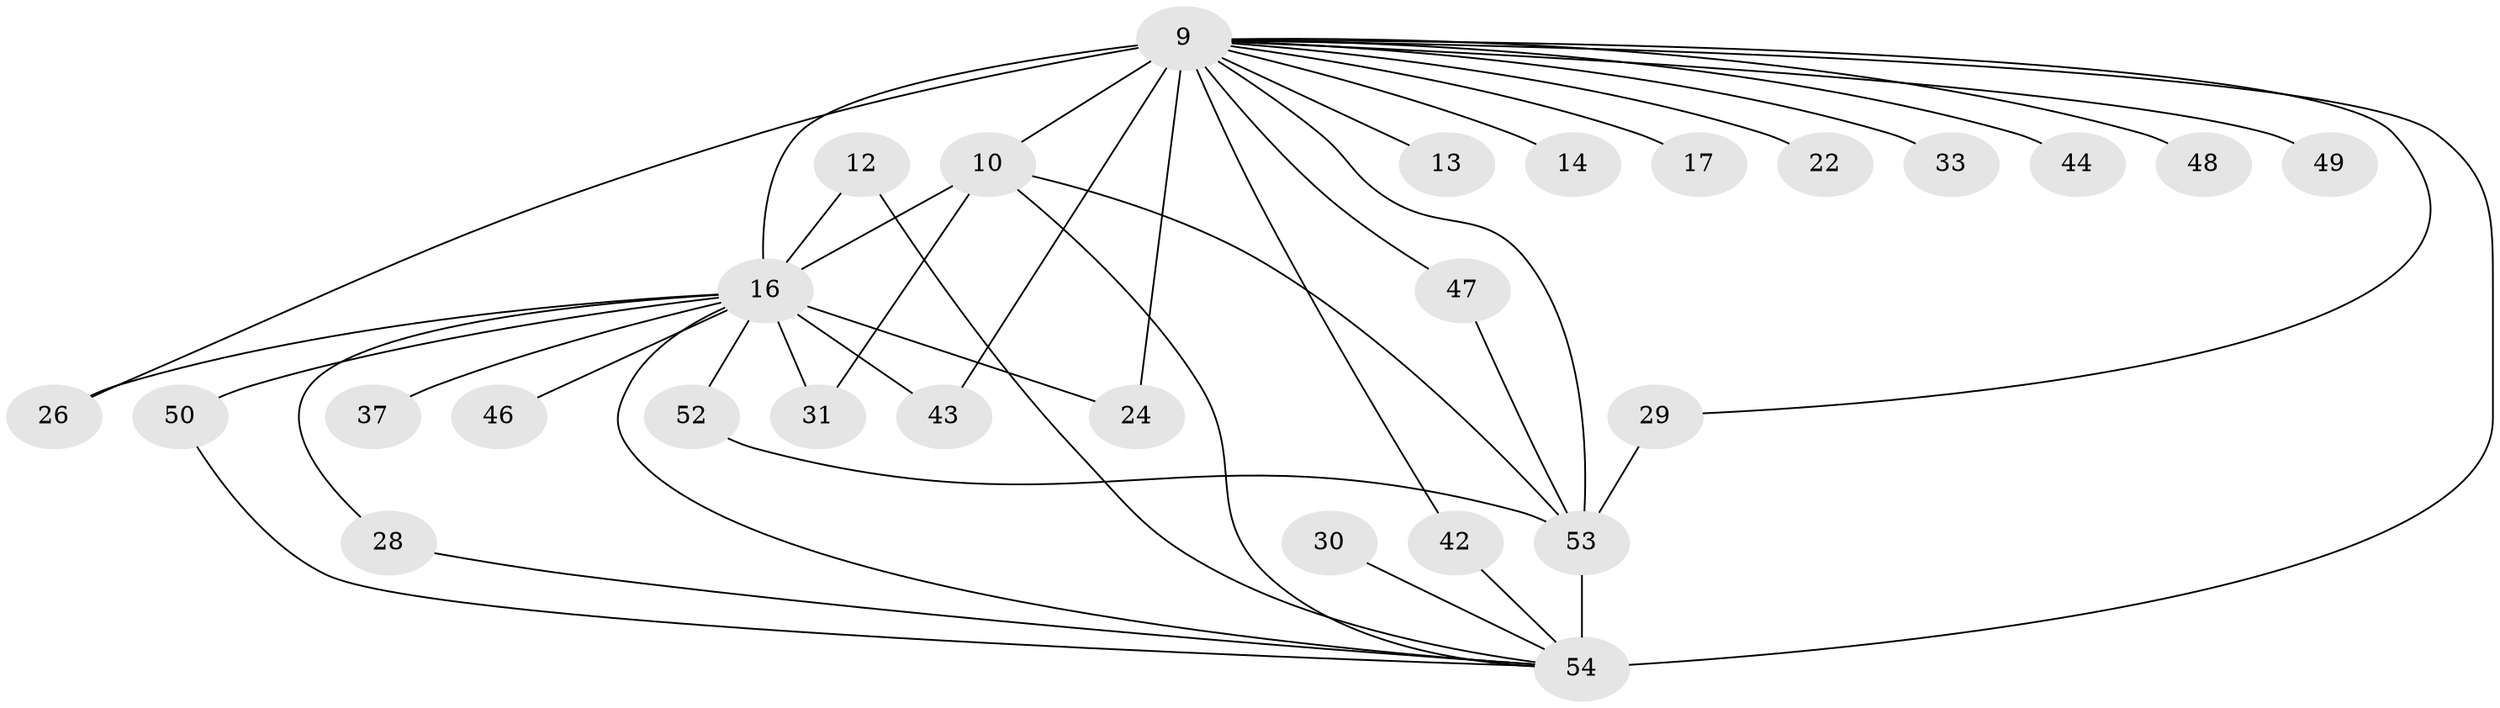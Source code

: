 // original degree distribution, {15: 0.018518518518518517, 19: 0.018518518518518517, 17: 0.037037037037037035, 12: 0.018518518518518517, 24: 0.018518518518518517, 14: 0.018518518518518517, 11: 0.037037037037037035, 16: 0.018518518518518517, 4: 0.05555555555555555, 2: 0.6111111111111112, 6: 0.037037037037037035, 5: 0.018518518518518517, 3: 0.09259259259259259}
// Generated by graph-tools (version 1.1) at 2025/45/03/09/25 04:45:51]
// undirected, 27 vertices, 42 edges
graph export_dot {
graph [start="1"]
  node [color=gray90,style=filled];
  9 [super="+2+5"];
  10 [super="+8"];
  12;
  13;
  14;
  16 [super="+7"];
  17;
  22;
  24;
  26;
  28;
  29 [super="+27"];
  30;
  31;
  33;
  37;
  42 [super="+32"];
  43 [super="+34+41"];
  44 [super="+23"];
  46;
  47;
  48;
  49;
  50 [super="+35"];
  52;
  53 [super="+36+51+25+45+40"];
  54 [super="+39"];
  9 -- 10 [weight=8];
  9 -- 33 [weight=2];
  9 -- 48 [weight=2];
  9 -- 49 [weight=2];
  9 -- 13 [weight=2];
  9 -- 17;
  9 -- 22 [weight=2];
  9 -- 26;
  9 -- 54 [weight=6];
  9 -- 14 [weight=2];
  9 -- 16 [weight=13];
  9 -- 24;
  9 -- 29;
  9 -- 42;
  9 -- 43 [weight=4];
  9 -- 44 [weight=3];
  9 -- 47;
  9 -- 53 [weight=2];
  10 -- 31;
  10 -- 53 [weight=3];
  10 -- 54 [weight=2];
  10 -- 16 [weight=6];
  12 -- 54;
  12 -- 16;
  16 -- 37;
  16 -- 43;
  16 -- 46 [weight=2];
  16 -- 50 [weight=2];
  16 -- 52;
  16 -- 54 [weight=3];
  16 -- 24;
  16 -- 26;
  16 -- 28;
  16 -- 31;
  28 -- 54;
  29 -- 53 [weight=2];
  30 -- 54;
  42 -- 54 [weight=2];
  47 -- 53;
  50 -- 54;
  52 -- 53;
  53 -- 54 [weight=6];
}
